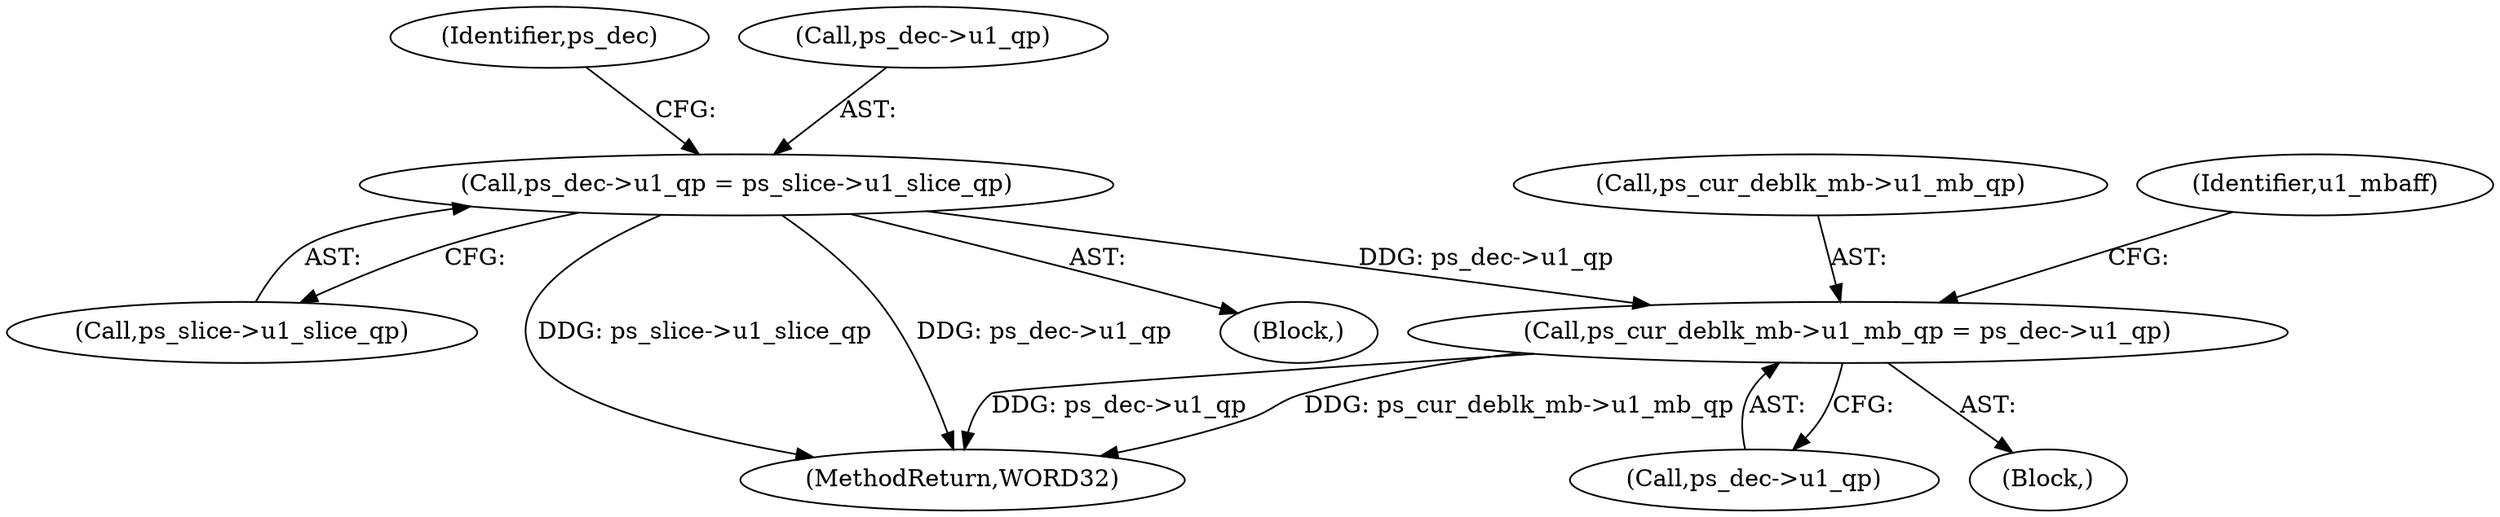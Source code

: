 digraph "0_Android_494561291a503840f385fbcd11d9bc5f4dc502b8_0@pointer" {
"1001027" [label="(Call,ps_dec->u1_qp = ps_slice->u1_slice_qp)"];
"1001221" [label="(Call,ps_cur_deblk_mb->u1_mb_qp = ps_dec->u1_qp)"];
"1001035" [label="(Identifier,ps_dec)"];
"1001027" [label="(Call,ps_dec->u1_qp = ps_slice->u1_slice_qp)"];
"1001225" [label="(Call,ps_dec->u1_qp)"];
"1000138" [label="(Block,)"];
"1001427" [label="(MethodReturn,WORD32)"];
"1001222" [label="(Call,ps_cur_deblk_mb->u1_mb_qp)"];
"1001031" [label="(Call,ps_slice->u1_slice_qp)"];
"1001028" [label="(Call,ps_dec->u1_qp)"];
"1001073" [label="(Block,)"];
"1001229" [label="(Identifier,u1_mbaff)"];
"1001221" [label="(Call,ps_cur_deblk_mb->u1_mb_qp = ps_dec->u1_qp)"];
"1001027" -> "1000138"  [label="AST: "];
"1001027" -> "1001031"  [label="CFG: "];
"1001028" -> "1001027"  [label="AST: "];
"1001031" -> "1001027"  [label="AST: "];
"1001035" -> "1001027"  [label="CFG: "];
"1001027" -> "1001427"  [label="DDG: ps_dec->u1_qp"];
"1001027" -> "1001427"  [label="DDG: ps_slice->u1_slice_qp"];
"1001027" -> "1001221"  [label="DDG: ps_dec->u1_qp"];
"1001221" -> "1001073"  [label="AST: "];
"1001221" -> "1001225"  [label="CFG: "];
"1001222" -> "1001221"  [label="AST: "];
"1001225" -> "1001221"  [label="AST: "];
"1001229" -> "1001221"  [label="CFG: "];
"1001221" -> "1001427"  [label="DDG: ps_dec->u1_qp"];
"1001221" -> "1001427"  [label="DDG: ps_cur_deblk_mb->u1_mb_qp"];
}
